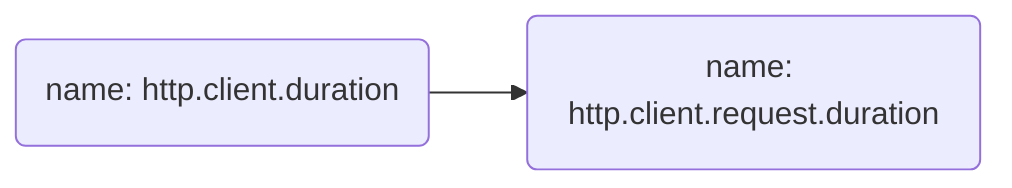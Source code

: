 flowchart LR
    log6(name: http.client.duration)
    log7(name: http.client.request.duration)
    log6 --> log7